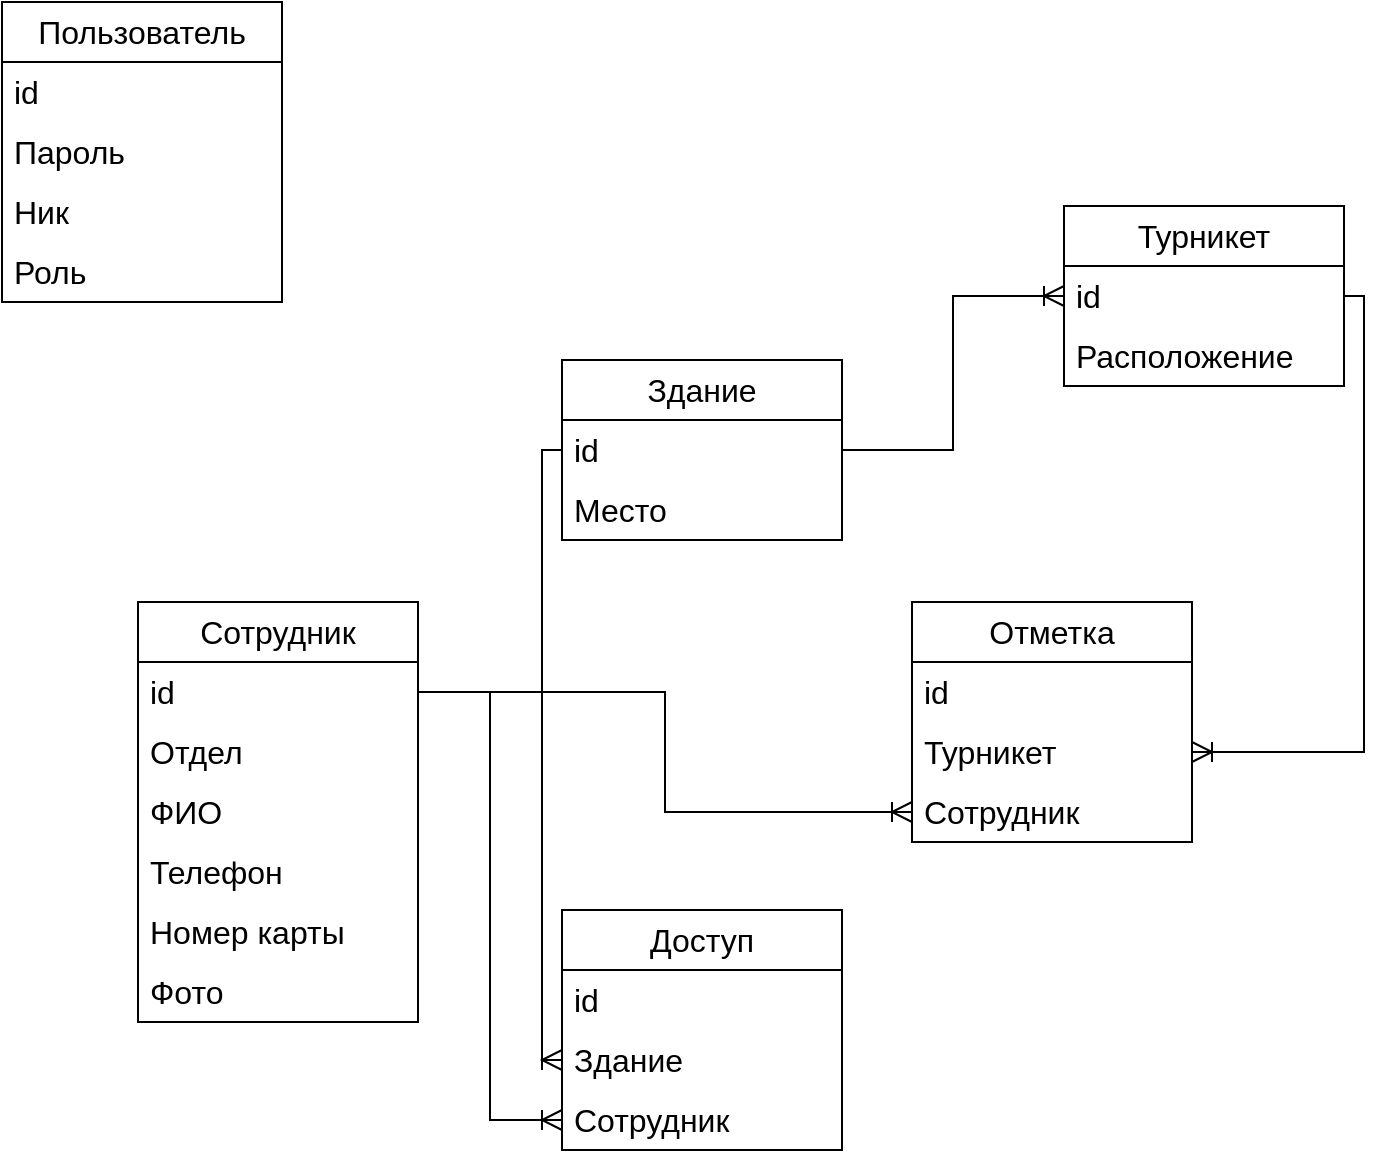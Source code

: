 <mxfile version="22.1.11" type="device">
  <diagram name="Страница — 1" id="6kF1sVZcaRBXWEaTiQq_">
    <mxGraphModel dx="1642" dy="1017" grid="0" gridSize="10" guides="1" tooltips="1" connect="1" arrows="1" fold="1" page="0" pageScale="1" pageWidth="827" pageHeight="1169" math="0" shadow="0">
      <root>
        <mxCell id="0" />
        <mxCell id="1" parent="0" />
        <mxCell id="bzR-6sSraMMt380hxN3C-1" value="Пользователь" style="swimlane;fontStyle=0;childLayout=stackLayout;horizontal=1;startSize=30;horizontalStack=0;resizeParent=1;resizeParentMax=0;resizeLast=0;collapsible=1;marginBottom=0;whiteSpace=wrap;html=1;fontSize=16;" parent="1" vertex="1">
          <mxGeometry x="-2" y="-83" width="140" height="150" as="geometry" />
        </mxCell>
        <mxCell id="bzR-6sSraMMt380hxN3C-2" value="id" style="text;strokeColor=none;fillColor=none;align=left;verticalAlign=middle;spacingLeft=4;spacingRight=4;overflow=hidden;points=[[0,0.5],[1,0.5]];portConstraint=eastwest;rotatable=0;whiteSpace=wrap;html=1;fontSize=16;" parent="bzR-6sSraMMt380hxN3C-1" vertex="1">
          <mxGeometry y="30" width="140" height="30" as="geometry" />
        </mxCell>
        <mxCell id="bzR-6sSraMMt380hxN3C-4" value="Пароль" style="text;strokeColor=none;fillColor=none;align=left;verticalAlign=middle;spacingLeft=4;spacingRight=4;overflow=hidden;points=[[0,0.5],[1,0.5]];portConstraint=eastwest;rotatable=0;whiteSpace=wrap;html=1;fontSize=16;" parent="bzR-6sSraMMt380hxN3C-1" vertex="1">
          <mxGeometry y="60" width="140" height="30" as="geometry" />
        </mxCell>
        <mxCell id="bzR-6sSraMMt380hxN3C-5" value="Ник" style="text;strokeColor=none;fillColor=none;align=left;verticalAlign=middle;spacingLeft=4;spacingRight=4;overflow=hidden;points=[[0,0.5],[1,0.5]];portConstraint=eastwest;rotatable=0;whiteSpace=wrap;html=1;fontSize=16;" parent="bzR-6sSraMMt380hxN3C-1" vertex="1">
          <mxGeometry y="90" width="140" height="30" as="geometry" />
        </mxCell>
        <mxCell id="bzR-6sSraMMt380hxN3C-6" value="Роль" style="text;strokeColor=none;fillColor=none;align=left;verticalAlign=middle;spacingLeft=4;spacingRight=4;overflow=hidden;points=[[0,0.5],[1,0.5]];portConstraint=eastwest;rotatable=0;whiteSpace=wrap;html=1;fontSize=16;" parent="bzR-6sSraMMt380hxN3C-1" vertex="1">
          <mxGeometry y="120" width="140" height="30" as="geometry" />
        </mxCell>
        <mxCell id="bzR-6sSraMMt380hxN3C-8" value="Сотрудник" style="swimlane;fontStyle=0;childLayout=stackLayout;horizontal=1;startSize=30;horizontalStack=0;resizeParent=1;resizeParentMax=0;resizeLast=0;collapsible=1;marginBottom=0;whiteSpace=wrap;html=1;fontSize=16;" parent="1" vertex="1">
          <mxGeometry x="66" y="217" width="140" height="210" as="geometry" />
        </mxCell>
        <mxCell id="bzR-6sSraMMt380hxN3C-9" value="id" style="text;strokeColor=none;fillColor=none;align=left;verticalAlign=middle;spacingLeft=4;spacingRight=4;overflow=hidden;points=[[0,0.5],[1,0.5]];portConstraint=eastwest;rotatable=0;whiteSpace=wrap;html=1;fontSize=16;" parent="bzR-6sSraMMt380hxN3C-8" vertex="1">
          <mxGeometry y="30" width="140" height="30" as="geometry" />
        </mxCell>
        <mxCell id="bzR-6sSraMMt380hxN3C-10" value="Отдел" style="text;strokeColor=none;fillColor=none;align=left;verticalAlign=middle;spacingLeft=4;spacingRight=4;overflow=hidden;points=[[0,0.5],[1,0.5]];portConstraint=eastwest;rotatable=0;whiteSpace=wrap;html=1;fontSize=16;" parent="bzR-6sSraMMt380hxN3C-8" vertex="1">
          <mxGeometry y="60" width="140" height="30" as="geometry" />
        </mxCell>
        <mxCell id="bzR-6sSraMMt380hxN3C-11" value="ФИО" style="text;strokeColor=none;fillColor=none;align=left;verticalAlign=middle;spacingLeft=4;spacingRight=4;overflow=hidden;points=[[0,0.5],[1,0.5]];portConstraint=eastwest;rotatable=0;whiteSpace=wrap;html=1;fontSize=16;" parent="bzR-6sSraMMt380hxN3C-8" vertex="1">
          <mxGeometry y="90" width="140" height="30" as="geometry" />
        </mxCell>
        <mxCell id="bzR-6sSraMMt380hxN3C-12" value="Телефон" style="text;strokeColor=none;fillColor=none;align=left;verticalAlign=middle;spacingLeft=4;spacingRight=4;overflow=hidden;points=[[0,0.5],[1,0.5]];portConstraint=eastwest;rotatable=0;whiteSpace=wrap;html=1;fontSize=16;" parent="bzR-6sSraMMt380hxN3C-8" vertex="1">
          <mxGeometry y="120" width="140" height="30" as="geometry" />
        </mxCell>
        <mxCell id="bzR-6sSraMMt380hxN3C-13" value="Номер карты" style="text;strokeColor=none;fillColor=none;align=left;verticalAlign=middle;spacingLeft=4;spacingRight=4;overflow=hidden;points=[[0,0.5],[1,0.5]];portConstraint=eastwest;rotatable=0;whiteSpace=wrap;html=1;fontSize=16;" parent="bzR-6sSraMMt380hxN3C-8" vertex="1">
          <mxGeometry y="150" width="140" height="30" as="geometry" />
        </mxCell>
        <mxCell id="bzR-6sSraMMt380hxN3C-14" value="Фото" style="text;strokeColor=none;fillColor=none;align=left;verticalAlign=middle;spacingLeft=4;spacingRight=4;overflow=hidden;points=[[0,0.5],[1,0.5]];portConstraint=eastwest;rotatable=0;whiteSpace=wrap;html=1;fontSize=16;" parent="bzR-6sSraMMt380hxN3C-8" vertex="1">
          <mxGeometry y="180" width="140" height="30" as="geometry" />
        </mxCell>
        <mxCell id="bzR-6sSraMMt380hxN3C-15" value="Турникет" style="swimlane;fontStyle=0;childLayout=stackLayout;horizontal=1;startSize=30;horizontalStack=0;resizeParent=1;resizeParentMax=0;resizeLast=0;collapsible=1;marginBottom=0;whiteSpace=wrap;html=1;fontSize=16;" parent="1" vertex="1">
          <mxGeometry x="529" y="19" width="140" height="90" as="geometry" />
        </mxCell>
        <mxCell id="bzR-6sSraMMt380hxN3C-16" value="id" style="text;strokeColor=none;fillColor=none;align=left;verticalAlign=middle;spacingLeft=4;spacingRight=4;overflow=hidden;points=[[0,0.5],[1,0.5]];portConstraint=eastwest;rotatable=0;whiteSpace=wrap;html=1;fontSize=16;" parent="bzR-6sSraMMt380hxN3C-15" vertex="1">
          <mxGeometry y="30" width="140" height="30" as="geometry" />
        </mxCell>
        <mxCell id="bzR-6sSraMMt380hxN3C-17" value="Расположение" style="text;strokeColor=none;fillColor=none;align=left;verticalAlign=middle;spacingLeft=4;spacingRight=4;overflow=hidden;points=[[0,0.5],[1,0.5]];portConstraint=eastwest;rotatable=0;whiteSpace=wrap;html=1;fontSize=16;" parent="bzR-6sSraMMt380hxN3C-15" vertex="1">
          <mxGeometry y="60" width="140" height="30" as="geometry" />
        </mxCell>
        <mxCell id="bzR-6sSraMMt380hxN3C-19" value="Доступ" style="swimlane;fontStyle=0;childLayout=stackLayout;horizontal=1;startSize=30;horizontalStack=0;resizeParent=1;resizeParentMax=0;resizeLast=0;collapsible=1;marginBottom=0;whiteSpace=wrap;html=1;fontSize=16;" parent="1" vertex="1">
          <mxGeometry x="278" y="371" width="140" height="120" as="geometry" />
        </mxCell>
        <mxCell id="bzR-6sSraMMt380hxN3C-20" value="id" style="text;strokeColor=none;fillColor=none;align=left;verticalAlign=middle;spacingLeft=4;spacingRight=4;overflow=hidden;points=[[0,0.5],[1,0.5]];portConstraint=eastwest;rotatable=0;whiteSpace=wrap;html=1;fontSize=16;" parent="bzR-6sSraMMt380hxN3C-19" vertex="1">
          <mxGeometry y="30" width="140" height="30" as="geometry" />
        </mxCell>
        <mxCell id="bzR-6sSraMMt380hxN3C-21" value="Здание" style="text;strokeColor=none;fillColor=none;align=left;verticalAlign=middle;spacingLeft=4;spacingRight=4;overflow=hidden;points=[[0,0.5],[1,0.5]];portConstraint=eastwest;rotatable=0;whiteSpace=wrap;html=1;fontSize=16;" parent="bzR-6sSraMMt380hxN3C-19" vertex="1">
          <mxGeometry y="60" width="140" height="30" as="geometry" />
        </mxCell>
        <mxCell id="bzR-6sSraMMt380hxN3C-22" value="Сотрудник" style="text;strokeColor=none;fillColor=none;align=left;verticalAlign=middle;spacingLeft=4;spacingRight=4;overflow=hidden;points=[[0,0.5],[1,0.5]];portConstraint=eastwest;rotatable=0;whiteSpace=wrap;html=1;fontSize=16;" parent="bzR-6sSraMMt380hxN3C-19" vertex="1">
          <mxGeometry y="90" width="140" height="30" as="geometry" />
        </mxCell>
        <mxCell id="bzR-6sSraMMt380hxN3C-23" value="Отметка" style="swimlane;fontStyle=0;childLayout=stackLayout;horizontal=1;startSize=30;horizontalStack=0;resizeParent=1;resizeParentMax=0;resizeLast=0;collapsible=1;marginBottom=0;whiteSpace=wrap;html=1;fontSize=16;" parent="1" vertex="1">
          <mxGeometry x="453" y="217" width="140" height="120" as="geometry" />
        </mxCell>
        <mxCell id="bzR-6sSraMMt380hxN3C-24" value="id" style="text;strokeColor=none;fillColor=none;align=left;verticalAlign=middle;spacingLeft=4;spacingRight=4;overflow=hidden;points=[[0,0.5],[1,0.5]];portConstraint=eastwest;rotatable=0;whiteSpace=wrap;html=1;fontSize=16;" parent="bzR-6sSraMMt380hxN3C-23" vertex="1">
          <mxGeometry y="30" width="140" height="30" as="geometry" />
        </mxCell>
        <mxCell id="bzR-6sSraMMt380hxN3C-25" value="Турникет" style="text;strokeColor=none;fillColor=none;align=left;verticalAlign=middle;spacingLeft=4;spacingRight=4;overflow=hidden;points=[[0,0.5],[1,0.5]];portConstraint=eastwest;rotatable=0;whiteSpace=wrap;html=1;fontSize=16;" parent="bzR-6sSraMMt380hxN3C-23" vertex="1">
          <mxGeometry y="60" width="140" height="30" as="geometry" />
        </mxCell>
        <mxCell id="bzR-6sSraMMt380hxN3C-28" value="Сотрудник" style="text;strokeColor=none;fillColor=none;align=left;verticalAlign=middle;spacingLeft=4;spacingRight=4;overflow=hidden;points=[[0,0.5],[1,0.5]];portConstraint=eastwest;rotatable=0;whiteSpace=wrap;html=1;fontSize=16;" parent="bzR-6sSraMMt380hxN3C-23" vertex="1">
          <mxGeometry y="90" width="140" height="30" as="geometry" />
        </mxCell>
        <mxCell id="bzR-6sSraMMt380hxN3C-32" value="" style="edgeStyle=orthogonalEdgeStyle;fontSize=12;html=1;endArrow=ERoneToMany;rounded=0;startSize=8;endSize=8;" parent="1" source="bzR-6sSraMMt380hxN3C-9" target="bzR-6sSraMMt380hxN3C-22" edge="1">
          <mxGeometry width="100" height="100" relative="1" as="geometry">
            <mxPoint x="590" y="255" as="sourcePoint" />
            <mxPoint x="690" y="155" as="targetPoint" />
          </mxGeometry>
        </mxCell>
        <mxCell id="bzR-6sSraMMt380hxN3C-34" value="" style="edgeStyle=orthogonalEdgeStyle;fontSize=12;html=1;endArrow=ERoneToMany;rounded=0;startSize=8;endSize=8;entryX=0;entryY=0.5;entryDx=0;entryDy=0;" parent="1" source="vMqq_bRyhmJBeg2P8xfM-2" target="bzR-6sSraMMt380hxN3C-21" edge="1">
          <mxGeometry width="100" height="100" relative="1" as="geometry">
            <mxPoint x="287" y="125" as="sourcePoint" />
            <mxPoint x="690" y="155" as="targetPoint" />
          </mxGeometry>
        </mxCell>
        <mxCell id="bzR-6sSraMMt380hxN3C-35" value="" style="edgeStyle=orthogonalEdgeStyle;fontSize=12;html=1;endArrow=ERoneToMany;rounded=0;startSize=8;endSize=8;" parent="1" source="bzR-6sSraMMt380hxN3C-9" target="bzR-6sSraMMt380hxN3C-28" edge="1">
          <mxGeometry width="100" height="100" relative="1" as="geometry">
            <mxPoint x="699" y="153" as="sourcePoint" />
            <mxPoint x="799" y="53" as="targetPoint" />
          </mxGeometry>
        </mxCell>
        <mxCell id="vMqq_bRyhmJBeg2P8xfM-1" value="Здание" style="swimlane;fontStyle=0;childLayout=stackLayout;horizontal=1;startSize=30;horizontalStack=0;resizeParent=1;resizeParentMax=0;resizeLast=0;collapsible=1;marginBottom=0;whiteSpace=wrap;html=1;fontSize=16;" vertex="1" parent="1">
          <mxGeometry x="278" y="96" width="140" height="90" as="geometry" />
        </mxCell>
        <mxCell id="vMqq_bRyhmJBeg2P8xfM-2" value="id" style="text;strokeColor=none;fillColor=none;align=left;verticalAlign=middle;spacingLeft=4;spacingRight=4;overflow=hidden;points=[[0,0.5],[1,0.5]];portConstraint=eastwest;rotatable=0;whiteSpace=wrap;html=1;fontSize=16;" vertex="1" parent="vMqq_bRyhmJBeg2P8xfM-1">
          <mxGeometry y="30" width="140" height="30" as="geometry" />
        </mxCell>
        <mxCell id="vMqq_bRyhmJBeg2P8xfM-4" value="Место" style="text;strokeColor=none;fillColor=none;align=left;verticalAlign=middle;spacingLeft=4;spacingRight=4;overflow=hidden;points=[[0,0.5],[1,0.5]];portConstraint=eastwest;rotatable=0;whiteSpace=wrap;html=1;fontSize=16;" vertex="1" parent="vMqq_bRyhmJBeg2P8xfM-1">
          <mxGeometry y="60" width="140" height="30" as="geometry" />
        </mxCell>
        <mxCell id="vMqq_bRyhmJBeg2P8xfM-5" value="" style="edgeStyle=orthogonalEdgeStyle;fontSize=12;html=1;endArrow=ERoneToMany;rounded=0;startSize=8;endSize=8;" edge="1" parent="1" source="vMqq_bRyhmJBeg2P8xfM-2" target="bzR-6sSraMMt380hxN3C-16">
          <mxGeometry width="100" height="100" relative="1" as="geometry">
            <mxPoint x="472" y="-24" as="sourcePoint" />
            <mxPoint x="472" y="305" as="targetPoint" />
          </mxGeometry>
        </mxCell>
        <mxCell id="vMqq_bRyhmJBeg2P8xfM-6" value="" style="edgeStyle=orthogonalEdgeStyle;fontSize=12;html=1;endArrow=ERoneToMany;rounded=0;startSize=8;endSize=8;entryX=1;entryY=0.5;entryDx=0;entryDy=0;exitX=1;exitY=0.5;exitDx=0;exitDy=0;" edge="1" parent="1" source="bzR-6sSraMMt380hxN3C-16" target="bzR-6sSraMMt380hxN3C-25">
          <mxGeometry width="100" height="100" relative="1" as="geometry">
            <mxPoint x="902" y="27" as="sourcePoint" />
            <mxPoint x="902" y="356" as="targetPoint" />
          </mxGeometry>
        </mxCell>
      </root>
    </mxGraphModel>
  </diagram>
</mxfile>
